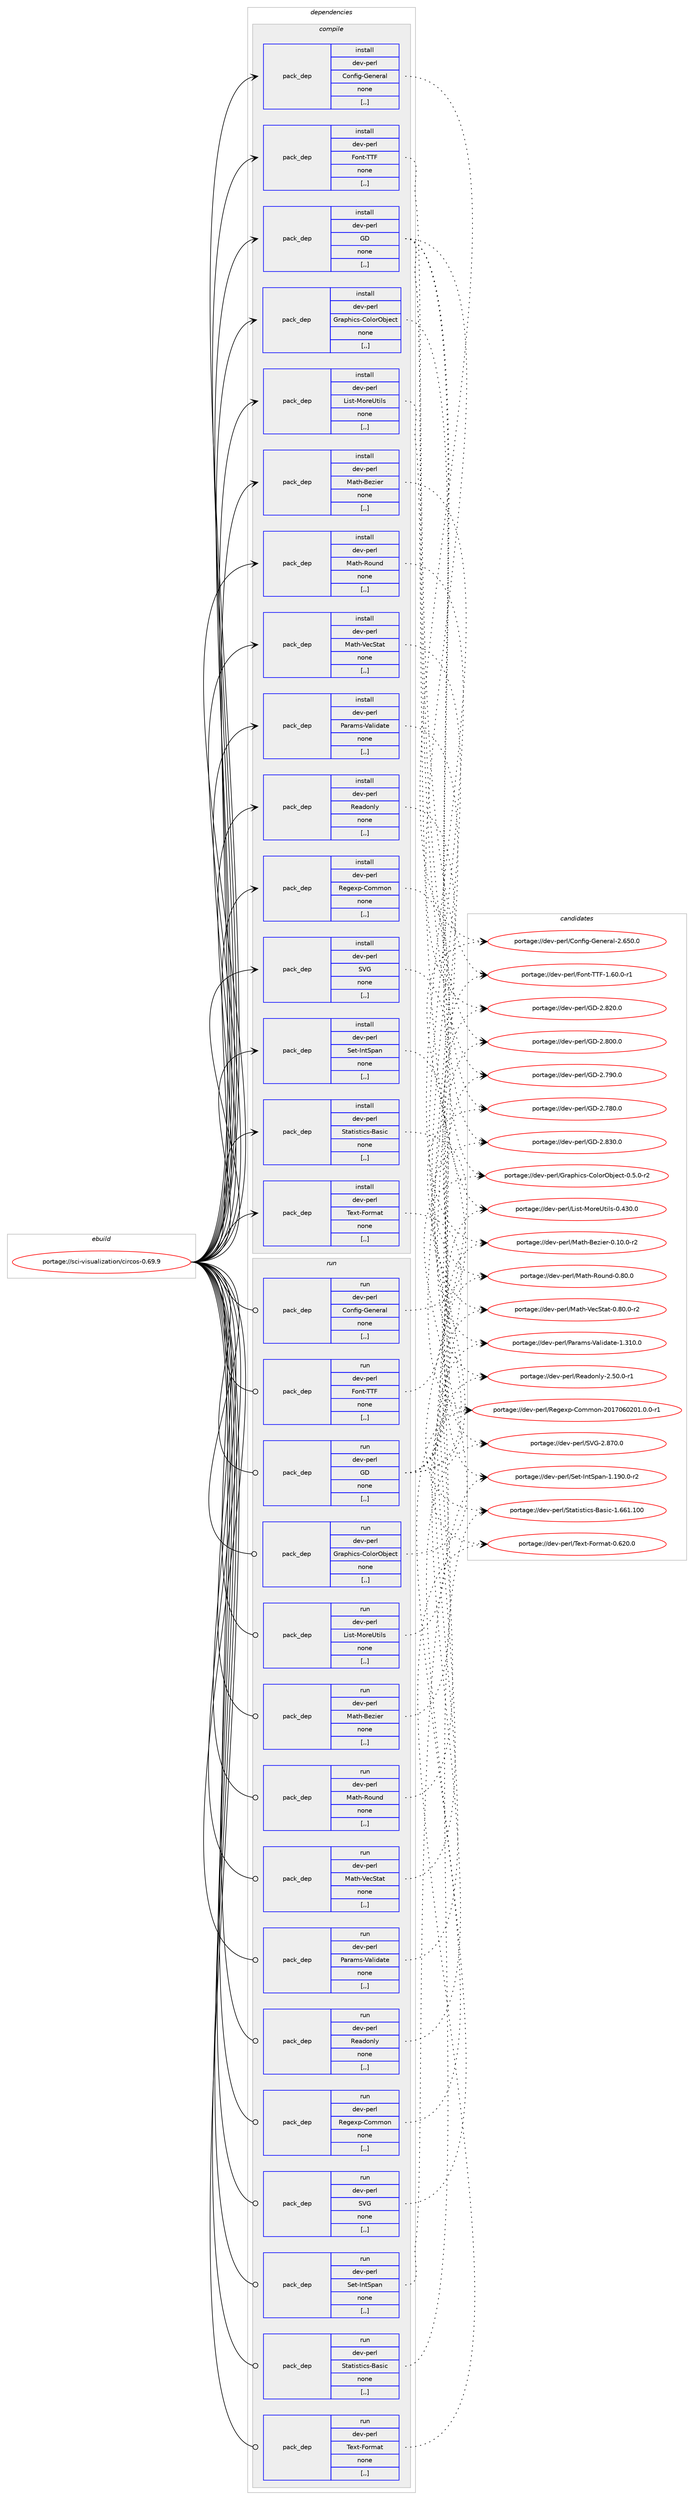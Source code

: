 digraph prolog {

# *************
# Graph options
# *************

newrank=true;
concentrate=true;
compound=true;
graph [rankdir=LR,fontname=Helvetica,fontsize=10,ranksep=1.5];#, ranksep=2.5, nodesep=0.2];
edge  [arrowhead=vee];
node  [fontname=Helvetica,fontsize=10];

# **********
# The ebuild
# **********

subgraph cluster_leftcol {
color=gray;
label=<<i>ebuild</i>>;
id [label="portage://sci-visualization/circos-0.69.9", color=red, width=4, href="../sci-visualization/circos-0.69.9.svg"];
}

# ****************
# The dependencies
# ****************

subgraph cluster_midcol {
color=gray;
label=<<i>dependencies</i>>;
subgraph cluster_compile {
fillcolor="#eeeeee";
style=filled;
label=<<i>compile</i>>;
subgraph pack1574 {
dependency1991 [label=<<TABLE BORDER="0" CELLBORDER="1" CELLSPACING="0" CELLPADDING="4" WIDTH="220"><TR><TD ROWSPAN="6" CELLPADDING="30">pack_dep</TD></TR><TR><TD WIDTH="110">install</TD></TR><TR><TD>dev-perl</TD></TR><TR><TD>Config-General</TD></TR><TR><TD>none</TD></TR><TR><TD>[,,]</TD></TR></TABLE>>, shape=none, color=blue];
}
id:e -> dependency1991:w [weight=20,style="solid",arrowhead="vee"];
subgraph pack1575 {
dependency1992 [label=<<TABLE BORDER="0" CELLBORDER="1" CELLSPACING="0" CELLPADDING="4" WIDTH="220"><TR><TD ROWSPAN="6" CELLPADDING="30">pack_dep</TD></TR><TR><TD WIDTH="110">install</TD></TR><TR><TD>dev-perl</TD></TR><TR><TD>Font-TTF</TD></TR><TR><TD>none</TD></TR><TR><TD>[,,]</TD></TR></TABLE>>, shape=none, color=blue];
}
id:e -> dependency1992:w [weight=20,style="solid",arrowhead="vee"];
subgraph pack1576 {
dependency1993 [label=<<TABLE BORDER="0" CELLBORDER="1" CELLSPACING="0" CELLPADDING="4" WIDTH="220"><TR><TD ROWSPAN="6" CELLPADDING="30">pack_dep</TD></TR><TR><TD WIDTH="110">install</TD></TR><TR><TD>dev-perl</TD></TR><TR><TD>GD</TD></TR><TR><TD>none</TD></TR><TR><TD>[,,]</TD></TR></TABLE>>, shape=none, color=blue];
}
id:e -> dependency1993:w [weight=20,style="solid",arrowhead="vee"];
subgraph pack1577 {
dependency1994 [label=<<TABLE BORDER="0" CELLBORDER="1" CELLSPACING="0" CELLPADDING="4" WIDTH="220"><TR><TD ROWSPAN="6" CELLPADDING="30">pack_dep</TD></TR><TR><TD WIDTH="110">install</TD></TR><TR><TD>dev-perl</TD></TR><TR><TD>Graphics-ColorObject</TD></TR><TR><TD>none</TD></TR><TR><TD>[,,]</TD></TR></TABLE>>, shape=none, color=blue];
}
id:e -> dependency1994:w [weight=20,style="solid",arrowhead="vee"];
subgraph pack1578 {
dependency1995 [label=<<TABLE BORDER="0" CELLBORDER="1" CELLSPACING="0" CELLPADDING="4" WIDTH="220"><TR><TD ROWSPAN="6" CELLPADDING="30">pack_dep</TD></TR><TR><TD WIDTH="110">install</TD></TR><TR><TD>dev-perl</TD></TR><TR><TD>List-MoreUtils</TD></TR><TR><TD>none</TD></TR><TR><TD>[,,]</TD></TR></TABLE>>, shape=none, color=blue];
}
id:e -> dependency1995:w [weight=20,style="solid",arrowhead="vee"];
subgraph pack1579 {
dependency1996 [label=<<TABLE BORDER="0" CELLBORDER="1" CELLSPACING="0" CELLPADDING="4" WIDTH="220"><TR><TD ROWSPAN="6" CELLPADDING="30">pack_dep</TD></TR><TR><TD WIDTH="110">install</TD></TR><TR><TD>dev-perl</TD></TR><TR><TD>Math-Bezier</TD></TR><TR><TD>none</TD></TR><TR><TD>[,,]</TD></TR></TABLE>>, shape=none, color=blue];
}
id:e -> dependency1996:w [weight=20,style="solid",arrowhead="vee"];
subgraph pack1580 {
dependency1997 [label=<<TABLE BORDER="0" CELLBORDER="1" CELLSPACING="0" CELLPADDING="4" WIDTH="220"><TR><TD ROWSPAN="6" CELLPADDING="30">pack_dep</TD></TR><TR><TD WIDTH="110">install</TD></TR><TR><TD>dev-perl</TD></TR><TR><TD>Math-Round</TD></TR><TR><TD>none</TD></TR><TR><TD>[,,]</TD></TR></TABLE>>, shape=none, color=blue];
}
id:e -> dependency1997:w [weight=20,style="solid",arrowhead="vee"];
subgraph pack1581 {
dependency1998 [label=<<TABLE BORDER="0" CELLBORDER="1" CELLSPACING="0" CELLPADDING="4" WIDTH="220"><TR><TD ROWSPAN="6" CELLPADDING="30">pack_dep</TD></TR><TR><TD WIDTH="110">install</TD></TR><TR><TD>dev-perl</TD></TR><TR><TD>Math-VecStat</TD></TR><TR><TD>none</TD></TR><TR><TD>[,,]</TD></TR></TABLE>>, shape=none, color=blue];
}
id:e -> dependency1998:w [weight=20,style="solid",arrowhead="vee"];
subgraph pack1582 {
dependency1999 [label=<<TABLE BORDER="0" CELLBORDER="1" CELLSPACING="0" CELLPADDING="4" WIDTH="220"><TR><TD ROWSPAN="6" CELLPADDING="30">pack_dep</TD></TR><TR><TD WIDTH="110">install</TD></TR><TR><TD>dev-perl</TD></TR><TR><TD>Params-Validate</TD></TR><TR><TD>none</TD></TR><TR><TD>[,,]</TD></TR></TABLE>>, shape=none, color=blue];
}
id:e -> dependency1999:w [weight=20,style="solid",arrowhead="vee"];
subgraph pack1583 {
dependency2000 [label=<<TABLE BORDER="0" CELLBORDER="1" CELLSPACING="0" CELLPADDING="4" WIDTH="220"><TR><TD ROWSPAN="6" CELLPADDING="30">pack_dep</TD></TR><TR><TD WIDTH="110">install</TD></TR><TR><TD>dev-perl</TD></TR><TR><TD>Readonly</TD></TR><TR><TD>none</TD></TR><TR><TD>[,,]</TD></TR></TABLE>>, shape=none, color=blue];
}
id:e -> dependency2000:w [weight=20,style="solid",arrowhead="vee"];
subgraph pack1584 {
dependency2001 [label=<<TABLE BORDER="0" CELLBORDER="1" CELLSPACING="0" CELLPADDING="4" WIDTH="220"><TR><TD ROWSPAN="6" CELLPADDING="30">pack_dep</TD></TR><TR><TD WIDTH="110">install</TD></TR><TR><TD>dev-perl</TD></TR><TR><TD>Regexp-Common</TD></TR><TR><TD>none</TD></TR><TR><TD>[,,]</TD></TR></TABLE>>, shape=none, color=blue];
}
id:e -> dependency2001:w [weight=20,style="solid",arrowhead="vee"];
subgraph pack1585 {
dependency2002 [label=<<TABLE BORDER="0" CELLBORDER="1" CELLSPACING="0" CELLPADDING="4" WIDTH="220"><TR><TD ROWSPAN="6" CELLPADDING="30">pack_dep</TD></TR><TR><TD WIDTH="110">install</TD></TR><TR><TD>dev-perl</TD></TR><TR><TD>SVG</TD></TR><TR><TD>none</TD></TR><TR><TD>[,,]</TD></TR></TABLE>>, shape=none, color=blue];
}
id:e -> dependency2002:w [weight=20,style="solid",arrowhead="vee"];
subgraph pack1586 {
dependency2003 [label=<<TABLE BORDER="0" CELLBORDER="1" CELLSPACING="0" CELLPADDING="4" WIDTH="220"><TR><TD ROWSPAN="6" CELLPADDING="30">pack_dep</TD></TR><TR><TD WIDTH="110">install</TD></TR><TR><TD>dev-perl</TD></TR><TR><TD>Set-IntSpan</TD></TR><TR><TD>none</TD></TR><TR><TD>[,,]</TD></TR></TABLE>>, shape=none, color=blue];
}
id:e -> dependency2003:w [weight=20,style="solid",arrowhead="vee"];
subgraph pack1587 {
dependency2004 [label=<<TABLE BORDER="0" CELLBORDER="1" CELLSPACING="0" CELLPADDING="4" WIDTH="220"><TR><TD ROWSPAN="6" CELLPADDING="30">pack_dep</TD></TR><TR><TD WIDTH="110">install</TD></TR><TR><TD>dev-perl</TD></TR><TR><TD>Statistics-Basic</TD></TR><TR><TD>none</TD></TR><TR><TD>[,,]</TD></TR></TABLE>>, shape=none, color=blue];
}
id:e -> dependency2004:w [weight=20,style="solid",arrowhead="vee"];
subgraph pack1588 {
dependency2005 [label=<<TABLE BORDER="0" CELLBORDER="1" CELLSPACING="0" CELLPADDING="4" WIDTH="220"><TR><TD ROWSPAN="6" CELLPADDING="30">pack_dep</TD></TR><TR><TD WIDTH="110">install</TD></TR><TR><TD>dev-perl</TD></TR><TR><TD>Text-Format</TD></TR><TR><TD>none</TD></TR><TR><TD>[,,]</TD></TR></TABLE>>, shape=none, color=blue];
}
id:e -> dependency2005:w [weight=20,style="solid",arrowhead="vee"];
}
subgraph cluster_compileandrun {
fillcolor="#eeeeee";
style=filled;
label=<<i>compile and run</i>>;
}
subgraph cluster_run {
fillcolor="#eeeeee";
style=filled;
label=<<i>run</i>>;
subgraph pack1589 {
dependency2006 [label=<<TABLE BORDER="0" CELLBORDER="1" CELLSPACING="0" CELLPADDING="4" WIDTH="220"><TR><TD ROWSPAN="6" CELLPADDING="30">pack_dep</TD></TR><TR><TD WIDTH="110">run</TD></TR><TR><TD>dev-perl</TD></TR><TR><TD>Config-General</TD></TR><TR><TD>none</TD></TR><TR><TD>[,,]</TD></TR></TABLE>>, shape=none, color=blue];
}
id:e -> dependency2006:w [weight=20,style="solid",arrowhead="odot"];
subgraph pack1590 {
dependency2007 [label=<<TABLE BORDER="0" CELLBORDER="1" CELLSPACING="0" CELLPADDING="4" WIDTH="220"><TR><TD ROWSPAN="6" CELLPADDING="30">pack_dep</TD></TR><TR><TD WIDTH="110">run</TD></TR><TR><TD>dev-perl</TD></TR><TR><TD>Font-TTF</TD></TR><TR><TD>none</TD></TR><TR><TD>[,,]</TD></TR></TABLE>>, shape=none, color=blue];
}
id:e -> dependency2007:w [weight=20,style="solid",arrowhead="odot"];
subgraph pack1591 {
dependency2008 [label=<<TABLE BORDER="0" CELLBORDER="1" CELLSPACING="0" CELLPADDING="4" WIDTH="220"><TR><TD ROWSPAN="6" CELLPADDING="30">pack_dep</TD></TR><TR><TD WIDTH="110">run</TD></TR><TR><TD>dev-perl</TD></TR><TR><TD>GD</TD></TR><TR><TD>none</TD></TR><TR><TD>[,,]</TD></TR></TABLE>>, shape=none, color=blue];
}
id:e -> dependency2008:w [weight=20,style="solid",arrowhead="odot"];
subgraph pack1592 {
dependency2009 [label=<<TABLE BORDER="0" CELLBORDER="1" CELLSPACING="0" CELLPADDING="4" WIDTH="220"><TR><TD ROWSPAN="6" CELLPADDING="30">pack_dep</TD></TR><TR><TD WIDTH="110">run</TD></TR><TR><TD>dev-perl</TD></TR><TR><TD>Graphics-ColorObject</TD></TR><TR><TD>none</TD></TR><TR><TD>[,,]</TD></TR></TABLE>>, shape=none, color=blue];
}
id:e -> dependency2009:w [weight=20,style="solid",arrowhead="odot"];
subgraph pack1593 {
dependency2010 [label=<<TABLE BORDER="0" CELLBORDER="1" CELLSPACING="0" CELLPADDING="4" WIDTH="220"><TR><TD ROWSPAN="6" CELLPADDING="30">pack_dep</TD></TR><TR><TD WIDTH="110">run</TD></TR><TR><TD>dev-perl</TD></TR><TR><TD>List-MoreUtils</TD></TR><TR><TD>none</TD></TR><TR><TD>[,,]</TD></TR></TABLE>>, shape=none, color=blue];
}
id:e -> dependency2010:w [weight=20,style="solid",arrowhead="odot"];
subgraph pack1594 {
dependency2011 [label=<<TABLE BORDER="0" CELLBORDER="1" CELLSPACING="0" CELLPADDING="4" WIDTH="220"><TR><TD ROWSPAN="6" CELLPADDING="30">pack_dep</TD></TR><TR><TD WIDTH="110">run</TD></TR><TR><TD>dev-perl</TD></TR><TR><TD>Math-Bezier</TD></TR><TR><TD>none</TD></TR><TR><TD>[,,]</TD></TR></TABLE>>, shape=none, color=blue];
}
id:e -> dependency2011:w [weight=20,style="solid",arrowhead="odot"];
subgraph pack1595 {
dependency2012 [label=<<TABLE BORDER="0" CELLBORDER="1" CELLSPACING="0" CELLPADDING="4" WIDTH="220"><TR><TD ROWSPAN="6" CELLPADDING="30">pack_dep</TD></TR><TR><TD WIDTH="110">run</TD></TR><TR><TD>dev-perl</TD></TR><TR><TD>Math-Round</TD></TR><TR><TD>none</TD></TR><TR><TD>[,,]</TD></TR></TABLE>>, shape=none, color=blue];
}
id:e -> dependency2012:w [weight=20,style="solid",arrowhead="odot"];
subgraph pack1596 {
dependency2013 [label=<<TABLE BORDER="0" CELLBORDER="1" CELLSPACING="0" CELLPADDING="4" WIDTH="220"><TR><TD ROWSPAN="6" CELLPADDING="30">pack_dep</TD></TR><TR><TD WIDTH="110">run</TD></TR><TR><TD>dev-perl</TD></TR><TR><TD>Math-VecStat</TD></TR><TR><TD>none</TD></TR><TR><TD>[,,]</TD></TR></TABLE>>, shape=none, color=blue];
}
id:e -> dependency2013:w [weight=20,style="solid",arrowhead="odot"];
subgraph pack1597 {
dependency2014 [label=<<TABLE BORDER="0" CELLBORDER="1" CELLSPACING="0" CELLPADDING="4" WIDTH="220"><TR><TD ROWSPAN="6" CELLPADDING="30">pack_dep</TD></TR><TR><TD WIDTH="110">run</TD></TR><TR><TD>dev-perl</TD></TR><TR><TD>Params-Validate</TD></TR><TR><TD>none</TD></TR><TR><TD>[,,]</TD></TR></TABLE>>, shape=none, color=blue];
}
id:e -> dependency2014:w [weight=20,style="solid",arrowhead="odot"];
subgraph pack1598 {
dependency2015 [label=<<TABLE BORDER="0" CELLBORDER="1" CELLSPACING="0" CELLPADDING="4" WIDTH="220"><TR><TD ROWSPAN="6" CELLPADDING="30">pack_dep</TD></TR><TR><TD WIDTH="110">run</TD></TR><TR><TD>dev-perl</TD></TR><TR><TD>Readonly</TD></TR><TR><TD>none</TD></TR><TR><TD>[,,]</TD></TR></TABLE>>, shape=none, color=blue];
}
id:e -> dependency2015:w [weight=20,style="solid",arrowhead="odot"];
subgraph pack1599 {
dependency2016 [label=<<TABLE BORDER="0" CELLBORDER="1" CELLSPACING="0" CELLPADDING="4" WIDTH="220"><TR><TD ROWSPAN="6" CELLPADDING="30">pack_dep</TD></TR><TR><TD WIDTH="110">run</TD></TR><TR><TD>dev-perl</TD></TR><TR><TD>Regexp-Common</TD></TR><TR><TD>none</TD></TR><TR><TD>[,,]</TD></TR></TABLE>>, shape=none, color=blue];
}
id:e -> dependency2016:w [weight=20,style="solid",arrowhead="odot"];
subgraph pack1600 {
dependency2017 [label=<<TABLE BORDER="0" CELLBORDER="1" CELLSPACING="0" CELLPADDING="4" WIDTH="220"><TR><TD ROWSPAN="6" CELLPADDING="30">pack_dep</TD></TR><TR><TD WIDTH="110">run</TD></TR><TR><TD>dev-perl</TD></TR><TR><TD>SVG</TD></TR><TR><TD>none</TD></TR><TR><TD>[,,]</TD></TR></TABLE>>, shape=none, color=blue];
}
id:e -> dependency2017:w [weight=20,style="solid",arrowhead="odot"];
subgraph pack1601 {
dependency2018 [label=<<TABLE BORDER="0" CELLBORDER="1" CELLSPACING="0" CELLPADDING="4" WIDTH="220"><TR><TD ROWSPAN="6" CELLPADDING="30">pack_dep</TD></TR><TR><TD WIDTH="110">run</TD></TR><TR><TD>dev-perl</TD></TR><TR><TD>Set-IntSpan</TD></TR><TR><TD>none</TD></TR><TR><TD>[,,]</TD></TR></TABLE>>, shape=none, color=blue];
}
id:e -> dependency2018:w [weight=20,style="solid",arrowhead="odot"];
subgraph pack1602 {
dependency2019 [label=<<TABLE BORDER="0" CELLBORDER="1" CELLSPACING="0" CELLPADDING="4" WIDTH="220"><TR><TD ROWSPAN="6" CELLPADDING="30">pack_dep</TD></TR><TR><TD WIDTH="110">run</TD></TR><TR><TD>dev-perl</TD></TR><TR><TD>Statistics-Basic</TD></TR><TR><TD>none</TD></TR><TR><TD>[,,]</TD></TR></TABLE>>, shape=none, color=blue];
}
id:e -> dependency2019:w [weight=20,style="solid",arrowhead="odot"];
subgraph pack1603 {
dependency2020 [label=<<TABLE BORDER="0" CELLBORDER="1" CELLSPACING="0" CELLPADDING="4" WIDTH="220"><TR><TD ROWSPAN="6" CELLPADDING="30">pack_dep</TD></TR><TR><TD WIDTH="110">run</TD></TR><TR><TD>dev-perl</TD></TR><TR><TD>Text-Format</TD></TR><TR><TD>none</TD></TR><TR><TD>[,,]</TD></TR></TABLE>>, shape=none, color=blue];
}
id:e -> dependency2020:w [weight=20,style="solid",arrowhead="odot"];
}
}

# **************
# The candidates
# **************

subgraph cluster_choices {
rank=same;
color=gray;
label=<<i>candidates</i>>;

subgraph choice1574 {
color=black;
nodesep=1;
choice1001011184511210111410847671111101021051034571101110101114971084550465453484648 [label="portage://dev-perl/Config-General-2.650.0", color=red, width=4,href="../dev-perl/Config-General-2.650.0.svg"];
dependency1991:e -> choice1001011184511210111410847671111101021051034571101110101114971084550465453484648:w [style=dotted,weight="100"];
}
subgraph choice1575 {
color=black;
nodesep=1;
choice10010111845112101114108477011111011645848470454946544846484511449 [label="portage://dev-perl/Font-TTF-1.60.0-r1", color=red, width=4,href="../dev-perl/Font-TTF-1.60.0-r1.svg"];
dependency1992:e -> choice10010111845112101114108477011111011645848470454946544846484511449:w [style=dotted,weight="100"];
}
subgraph choice1576 {
color=black;
nodesep=1;
choice100101118451121011141084771684550465651484648 [label="portage://dev-perl/GD-2.830.0", color=red, width=4,href="../dev-perl/GD-2.830.0.svg"];
choice100101118451121011141084771684550465650484648 [label="portage://dev-perl/GD-2.820.0", color=red, width=4,href="../dev-perl/GD-2.820.0.svg"];
choice100101118451121011141084771684550465648484648 [label="portage://dev-perl/GD-2.800.0", color=red, width=4,href="../dev-perl/GD-2.800.0.svg"];
choice100101118451121011141084771684550465557484648 [label="portage://dev-perl/GD-2.790.0", color=red, width=4,href="../dev-perl/GD-2.790.0.svg"];
choice100101118451121011141084771684550465556484648 [label="portage://dev-perl/GD-2.780.0", color=red, width=4,href="../dev-perl/GD-2.780.0.svg"];
dependency1993:e -> choice100101118451121011141084771684550465651484648:w [style=dotted,weight="100"];
dependency1993:e -> choice100101118451121011141084771684550465650484648:w [style=dotted,weight="100"];
dependency1993:e -> choice100101118451121011141084771684550465648484648:w [style=dotted,weight="100"];
dependency1993:e -> choice100101118451121011141084771684550465557484648:w [style=dotted,weight="100"];
dependency1993:e -> choice100101118451121011141084771684550465556484648:w [style=dotted,weight="100"];
}
subgraph choice1577 {
color=black;
nodesep=1;
choice100101118451121011141084771114971121041059911545671111081111147998106101991164548465346484511450 [label="portage://dev-perl/Graphics-ColorObject-0.5.0-r2", color=red, width=4,href="../dev-perl/Graphics-ColorObject-0.5.0-r2.svg"];
dependency1994:e -> choice100101118451121011141084771114971121041059911545671111081111147998106101991164548465346484511450:w [style=dotted,weight="100"];
}
subgraph choice1578 {
color=black;
nodesep=1;
choice1001011184511210111410847761051151164577111114101851161051081154548465251484648 [label="portage://dev-perl/List-MoreUtils-0.430.0", color=red, width=4,href="../dev-perl/List-MoreUtils-0.430.0.svg"];
dependency1995:e -> choice1001011184511210111410847761051151164577111114101851161051081154548465251484648:w [style=dotted,weight="100"];
}
subgraph choice1579 {
color=black;
nodesep=1;
choice100101118451121011141084777971161044566101122105101114454846494846484511450 [label="portage://dev-perl/Math-Bezier-0.10.0-r2", color=red, width=4,href="../dev-perl/Math-Bezier-0.10.0-r2.svg"];
dependency1996:e -> choice100101118451121011141084777971161044566101122105101114454846494846484511450:w [style=dotted,weight="100"];
}
subgraph choice1580 {
color=black;
nodesep=1;
choice10010111845112101114108477797116104458211111711010045484656484648 [label="portage://dev-perl/Math-Round-0.80.0", color=red, width=4,href="../dev-perl/Math-Round-0.80.0.svg"];
dependency1997:e -> choice10010111845112101114108477797116104458211111711010045484656484648:w [style=dotted,weight="100"];
}
subgraph choice1581 {
color=black;
nodesep=1;
choice100101118451121011141084777971161044586101998311697116454846564846484511450 [label="portage://dev-perl/Math-VecStat-0.80.0-r2", color=red, width=4,href="../dev-perl/Math-VecStat-0.80.0-r2.svg"];
dependency1998:e -> choice100101118451121011141084777971161044586101998311697116454846564846484511450:w [style=dotted,weight="100"];
}
subgraph choice1582 {
color=black;
nodesep=1;
choice1001011184511210111410847809711497109115458697108105100971161014549465149484648 [label="portage://dev-perl/Params-Validate-1.310.0", color=red, width=4,href="../dev-perl/Params-Validate-1.310.0.svg"];
dependency1999:e -> choice1001011184511210111410847809711497109115458697108105100971161014549465149484648:w [style=dotted,weight="100"];
}
subgraph choice1583 {
color=black;
nodesep=1;
choice10010111845112101114108478210197100111110108121455046534846484511449 [label="portage://dev-perl/Readonly-2.50.0-r1", color=red, width=4,href="../dev-perl/Readonly-2.50.0-r1.svg"];
dependency2000:e -> choice10010111845112101114108478210197100111110108121455046534846484511449:w [style=dotted,weight="100"];
}
subgraph choice1584 {
color=black;
nodesep=1;
choice10010111845112101114108478210110310112011245671111091091111104550484955485448504849464846484511449 [label="portage://dev-perl/Regexp-Common-2017060201.0.0-r1", color=red, width=4,href="../dev-perl/Regexp-Common-2017060201.0.0-r1.svg"];
dependency2001:e -> choice10010111845112101114108478210110310112011245671111091091111104550484955485448504849464846484511449:w [style=dotted,weight="100"];
}
subgraph choice1585 {
color=black;
nodesep=1;
choice10010111845112101114108478386714550465655484648 [label="portage://dev-perl/SVG-2.870.0", color=red, width=4,href="../dev-perl/SVG-2.870.0.svg"];
dependency2002:e -> choice10010111845112101114108478386714550465655484648:w [style=dotted,weight="100"];
}
subgraph choice1586 {
color=black;
nodesep=1;
choice1001011184511210111410847831011164573110116831129711045494649574846484511450 [label="portage://dev-perl/Set-IntSpan-1.190.0-r2", color=red, width=4,href="../dev-perl/Set-IntSpan-1.190.0-r2.svg"];
dependency2003:e -> choice1001011184511210111410847831011164573110116831129711045494649574846484511450:w [style=dotted,weight="100"];
}
subgraph choice1587 {
color=black;
nodesep=1;
choice10010111845112101114108478311697116105115116105991154566971151059945494654544946494848 [label="portage://dev-perl/Statistics-Basic-1.661.100", color=red, width=4,href="../dev-perl/Statistics-Basic-1.661.100.svg"];
dependency2004:e -> choice10010111845112101114108478311697116105115116105991154566971151059945494654544946494848:w [style=dotted,weight="100"];
}
subgraph choice1588 {
color=black;
nodesep=1;
choice1001011184511210111410847841011201164570111114109971164548465450484648 [label="portage://dev-perl/Text-Format-0.620.0", color=red, width=4,href="../dev-perl/Text-Format-0.620.0.svg"];
dependency2005:e -> choice1001011184511210111410847841011201164570111114109971164548465450484648:w [style=dotted,weight="100"];
}
subgraph choice1589 {
color=black;
nodesep=1;
choice1001011184511210111410847671111101021051034571101110101114971084550465453484648 [label="portage://dev-perl/Config-General-2.650.0", color=red, width=4,href="../dev-perl/Config-General-2.650.0.svg"];
dependency2006:e -> choice1001011184511210111410847671111101021051034571101110101114971084550465453484648:w [style=dotted,weight="100"];
}
subgraph choice1590 {
color=black;
nodesep=1;
choice10010111845112101114108477011111011645848470454946544846484511449 [label="portage://dev-perl/Font-TTF-1.60.0-r1", color=red, width=4,href="../dev-perl/Font-TTF-1.60.0-r1.svg"];
dependency2007:e -> choice10010111845112101114108477011111011645848470454946544846484511449:w [style=dotted,weight="100"];
}
subgraph choice1591 {
color=black;
nodesep=1;
choice100101118451121011141084771684550465651484648 [label="portage://dev-perl/GD-2.830.0", color=red, width=4,href="../dev-perl/GD-2.830.0.svg"];
choice100101118451121011141084771684550465650484648 [label="portage://dev-perl/GD-2.820.0", color=red, width=4,href="../dev-perl/GD-2.820.0.svg"];
choice100101118451121011141084771684550465648484648 [label="portage://dev-perl/GD-2.800.0", color=red, width=4,href="../dev-perl/GD-2.800.0.svg"];
choice100101118451121011141084771684550465557484648 [label="portage://dev-perl/GD-2.790.0", color=red, width=4,href="../dev-perl/GD-2.790.0.svg"];
choice100101118451121011141084771684550465556484648 [label="portage://dev-perl/GD-2.780.0", color=red, width=4,href="../dev-perl/GD-2.780.0.svg"];
dependency2008:e -> choice100101118451121011141084771684550465651484648:w [style=dotted,weight="100"];
dependency2008:e -> choice100101118451121011141084771684550465650484648:w [style=dotted,weight="100"];
dependency2008:e -> choice100101118451121011141084771684550465648484648:w [style=dotted,weight="100"];
dependency2008:e -> choice100101118451121011141084771684550465557484648:w [style=dotted,weight="100"];
dependency2008:e -> choice100101118451121011141084771684550465556484648:w [style=dotted,weight="100"];
}
subgraph choice1592 {
color=black;
nodesep=1;
choice100101118451121011141084771114971121041059911545671111081111147998106101991164548465346484511450 [label="portage://dev-perl/Graphics-ColorObject-0.5.0-r2", color=red, width=4,href="../dev-perl/Graphics-ColorObject-0.5.0-r2.svg"];
dependency2009:e -> choice100101118451121011141084771114971121041059911545671111081111147998106101991164548465346484511450:w [style=dotted,weight="100"];
}
subgraph choice1593 {
color=black;
nodesep=1;
choice1001011184511210111410847761051151164577111114101851161051081154548465251484648 [label="portage://dev-perl/List-MoreUtils-0.430.0", color=red, width=4,href="../dev-perl/List-MoreUtils-0.430.0.svg"];
dependency2010:e -> choice1001011184511210111410847761051151164577111114101851161051081154548465251484648:w [style=dotted,weight="100"];
}
subgraph choice1594 {
color=black;
nodesep=1;
choice100101118451121011141084777971161044566101122105101114454846494846484511450 [label="portage://dev-perl/Math-Bezier-0.10.0-r2", color=red, width=4,href="../dev-perl/Math-Bezier-0.10.0-r2.svg"];
dependency2011:e -> choice100101118451121011141084777971161044566101122105101114454846494846484511450:w [style=dotted,weight="100"];
}
subgraph choice1595 {
color=black;
nodesep=1;
choice10010111845112101114108477797116104458211111711010045484656484648 [label="portage://dev-perl/Math-Round-0.80.0", color=red, width=4,href="../dev-perl/Math-Round-0.80.0.svg"];
dependency2012:e -> choice10010111845112101114108477797116104458211111711010045484656484648:w [style=dotted,weight="100"];
}
subgraph choice1596 {
color=black;
nodesep=1;
choice100101118451121011141084777971161044586101998311697116454846564846484511450 [label="portage://dev-perl/Math-VecStat-0.80.0-r2", color=red, width=4,href="../dev-perl/Math-VecStat-0.80.0-r2.svg"];
dependency2013:e -> choice100101118451121011141084777971161044586101998311697116454846564846484511450:w [style=dotted,weight="100"];
}
subgraph choice1597 {
color=black;
nodesep=1;
choice1001011184511210111410847809711497109115458697108105100971161014549465149484648 [label="portage://dev-perl/Params-Validate-1.310.0", color=red, width=4,href="../dev-perl/Params-Validate-1.310.0.svg"];
dependency2014:e -> choice1001011184511210111410847809711497109115458697108105100971161014549465149484648:w [style=dotted,weight="100"];
}
subgraph choice1598 {
color=black;
nodesep=1;
choice10010111845112101114108478210197100111110108121455046534846484511449 [label="portage://dev-perl/Readonly-2.50.0-r1", color=red, width=4,href="../dev-perl/Readonly-2.50.0-r1.svg"];
dependency2015:e -> choice10010111845112101114108478210197100111110108121455046534846484511449:w [style=dotted,weight="100"];
}
subgraph choice1599 {
color=black;
nodesep=1;
choice10010111845112101114108478210110310112011245671111091091111104550484955485448504849464846484511449 [label="portage://dev-perl/Regexp-Common-2017060201.0.0-r1", color=red, width=4,href="../dev-perl/Regexp-Common-2017060201.0.0-r1.svg"];
dependency2016:e -> choice10010111845112101114108478210110310112011245671111091091111104550484955485448504849464846484511449:w [style=dotted,weight="100"];
}
subgraph choice1600 {
color=black;
nodesep=1;
choice10010111845112101114108478386714550465655484648 [label="portage://dev-perl/SVG-2.870.0", color=red, width=4,href="../dev-perl/SVG-2.870.0.svg"];
dependency2017:e -> choice10010111845112101114108478386714550465655484648:w [style=dotted,weight="100"];
}
subgraph choice1601 {
color=black;
nodesep=1;
choice1001011184511210111410847831011164573110116831129711045494649574846484511450 [label="portage://dev-perl/Set-IntSpan-1.190.0-r2", color=red, width=4,href="../dev-perl/Set-IntSpan-1.190.0-r2.svg"];
dependency2018:e -> choice1001011184511210111410847831011164573110116831129711045494649574846484511450:w [style=dotted,weight="100"];
}
subgraph choice1602 {
color=black;
nodesep=1;
choice10010111845112101114108478311697116105115116105991154566971151059945494654544946494848 [label="portage://dev-perl/Statistics-Basic-1.661.100", color=red, width=4,href="../dev-perl/Statistics-Basic-1.661.100.svg"];
dependency2019:e -> choice10010111845112101114108478311697116105115116105991154566971151059945494654544946494848:w [style=dotted,weight="100"];
}
subgraph choice1603 {
color=black;
nodesep=1;
choice1001011184511210111410847841011201164570111114109971164548465450484648 [label="portage://dev-perl/Text-Format-0.620.0", color=red, width=4,href="../dev-perl/Text-Format-0.620.0.svg"];
dependency2020:e -> choice1001011184511210111410847841011201164570111114109971164548465450484648:w [style=dotted,weight="100"];
}
}

}

